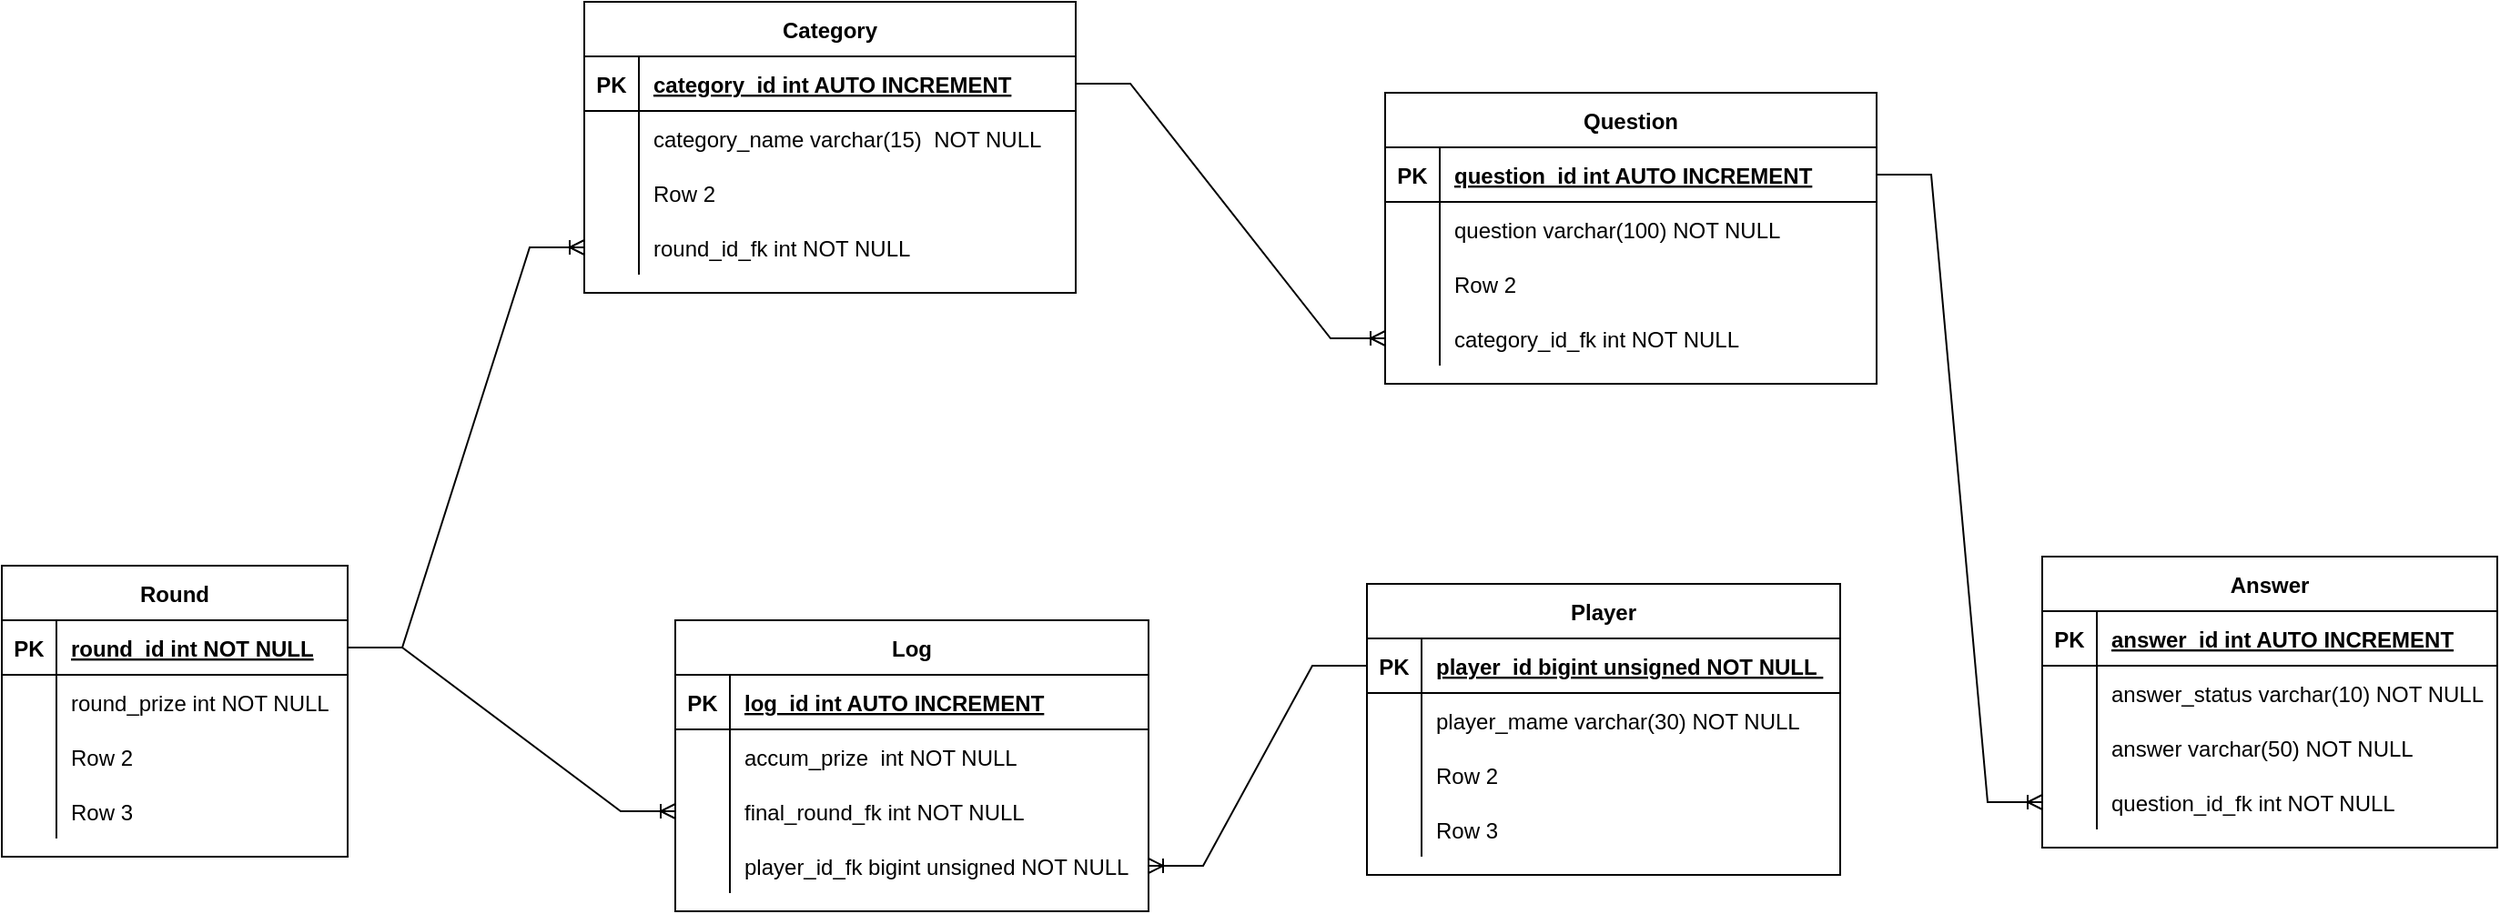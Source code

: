 <mxfile version="15.9.4" type="device"><diagram id="UhuhH1-OIEv0C5cOXjST" name="Page-1"><mxGraphModel dx="2302" dy="762" grid="1" gridSize="10" guides="1" tooltips="1" connect="1" arrows="1" fold="1" page="1" pageScale="1" pageWidth="827" pageHeight="1169" math="0" shadow="0"><root><mxCell id="0"/><mxCell id="1" parent="0"/><mxCell id="XwOcm4Uw_l2Md5U9J8c--1" value="Player" style="shape=table;startSize=30;container=1;collapsible=1;childLayout=tableLayout;fixedRows=1;rowLines=0;fontStyle=1;align=center;resizeLast=1;" vertex="1" parent="1"><mxGeometry x="870" y="440" width="260" height="160" as="geometry"/></mxCell><mxCell id="XwOcm4Uw_l2Md5U9J8c--2" value="" style="shape=partialRectangle;collapsible=0;dropTarget=0;pointerEvents=0;fillColor=none;top=0;left=0;bottom=1;right=0;points=[[0,0.5],[1,0.5]];portConstraint=eastwest;" vertex="1" parent="XwOcm4Uw_l2Md5U9J8c--1"><mxGeometry y="30" width="260" height="30" as="geometry"/></mxCell><mxCell id="XwOcm4Uw_l2Md5U9J8c--3" value="PK" style="shape=partialRectangle;connectable=0;fillColor=none;top=0;left=0;bottom=0;right=0;fontStyle=1;overflow=hidden;" vertex="1" parent="XwOcm4Uw_l2Md5U9J8c--2"><mxGeometry width="30" height="30" as="geometry"><mxRectangle width="30" height="30" as="alternateBounds"/></mxGeometry></mxCell><mxCell id="XwOcm4Uw_l2Md5U9J8c--4" value="player_id bigint unsigned NOT NULL " style="shape=partialRectangle;connectable=0;fillColor=none;top=0;left=0;bottom=0;right=0;align=left;spacingLeft=6;fontStyle=5;overflow=hidden;" vertex="1" parent="XwOcm4Uw_l2Md5U9J8c--2"><mxGeometry x="30" width="230" height="30" as="geometry"><mxRectangle width="230" height="30" as="alternateBounds"/></mxGeometry></mxCell><mxCell id="XwOcm4Uw_l2Md5U9J8c--5" value="" style="shape=partialRectangle;collapsible=0;dropTarget=0;pointerEvents=0;fillColor=none;top=0;left=0;bottom=0;right=0;points=[[0,0.5],[1,0.5]];portConstraint=eastwest;" vertex="1" parent="XwOcm4Uw_l2Md5U9J8c--1"><mxGeometry y="60" width="260" height="30" as="geometry"/></mxCell><mxCell id="XwOcm4Uw_l2Md5U9J8c--6" value="" style="shape=partialRectangle;connectable=0;fillColor=none;top=0;left=0;bottom=0;right=0;editable=1;overflow=hidden;" vertex="1" parent="XwOcm4Uw_l2Md5U9J8c--5"><mxGeometry width="30" height="30" as="geometry"><mxRectangle width="30" height="30" as="alternateBounds"/></mxGeometry></mxCell><mxCell id="XwOcm4Uw_l2Md5U9J8c--7" value="player_mame varchar(30) NOT NULL" style="shape=partialRectangle;connectable=0;fillColor=none;top=0;left=0;bottom=0;right=0;align=left;spacingLeft=6;overflow=hidden;" vertex="1" parent="XwOcm4Uw_l2Md5U9J8c--5"><mxGeometry x="30" width="230" height="30" as="geometry"><mxRectangle width="230" height="30" as="alternateBounds"/></mxGeometry></mxCell><mxCell id="XwOcm4Uw_l2Md5U9J8c--8" value="" style="shape=partialRectangle;collapsible=0;dropTarget=0;pointerEvents=0;fillColor=none;top=0;left=0;bottom=0;right=0;points=[[0,0.5],[1,0.5]];portConstraint=eastwest;" vertex="1" parent="XwOcm4Uw_l2Md5U9J8c--1"><mxGeometry y="90" width="260" height="30" as="geometry"/></mxCell><mxCell id="XwOcm4Uw_l2Md5U9J8c--9" value="" style="shape=partialRectangle;connectable=0;fillColor=none;top=0;left=0;bottom=0;right=0;editable=1;overflow=hidden;" vertex="1" parent="XwOcm4Uw_l2Md5U9J8c--8"><mxGeometry width="30" height="30" as="geometry"><mxRectangle width="30" height="30" as="alternateBounds"/></mxGeometry></mxCell><mxCell id="XwOcm4Uw_l2Md5U9J8c--10" value="Row 2" style="shape=partialRectangle;connectable=0;fillColor=none;top=0;left=0;bottom=0;right=0;align=left;spacingLeft=6;overflow=hidden;" vertex="1" parent="XwOcm4Uw_l2Md5U9J8c--8"><mxGeometry x="30" width="230" height="30" as="geometry"><mxRectangle width="230" height="30" as="alternateBounds"/></mxGeometry></mxCell><mxCell id="XwOcm4Uw_l2Md5U9J8c--11" value="" style="shape=partialRectangle;collapsible=0;dropTarget=0;pointerEvents=0;fillColor=none;top=0;left=0;bottom=0;right=0;points=[[0,0.5],[1,0.5]];portConstraint=eastwest;" vertex="1" parent="XwOcm4Uw_l2Md5U9J8c--1"><mxGeometry y="120" width="260" height="30" as="geometry"/></mxCell><mxCell id="XwOcm4Uw_l2Md5U9J8c--12" value="" style="shape=partialRectangle;connectable=0;fillColor=none;top=0;left=0;bottom=0;right=0;editable=1;overflow=hidden;" vertex="1" parent="XwOcm4Uw_l2Md5U9J8c--11"><mxGeometry width="30" height="30" as="geometry"><mxRectangle width="30" height="30" as="alternateBounds"/></mxGeometry></mxCell><mxCell id="XwOcm4Uw_l2Md5U9J8c--13" value="Row 3" style="shape=partialRectangle;connectable=0;fillColor=none;top=0;left=0;bottom=0;right=0;align=left;spacingLeft=6;overflow=hidden;" vertex="1" parent="XwOcm4Uw_l2Md5U9J8c--11"><mxGeometry x="30" width="230" height="30" as="geometry"><mxRectangle width="230" height="30" as="alternateBounds"/></mxGeometry></mxCell><mxCell id="XwOcm4Uw_l2Md5U9J8c--14" value="Question" style="shape=table;startSize=30;container=1;collapsible=1;childLayout=tableLayout;fixedRows=1;rowLines=0;fontStyle=1;align=center;resizeLast=1;" vertex="1" parent="1"><mxGeometry x="880" y="170" width="270" height="160" as="geometry"/></mxCell><mxCell id="XwOcm4Uw_l2Md5U9J8c--15" value="" style="shape=partialRectangle;collapsible=0;dropTarget=0;pointerEvents=0;fillColor=none;top=0;left=0;bottom=1;right=0;points=[[0,0.5],[1,0.5]];portConstraint=eastwest;" vertex="1" parent="XwOcm4Uw_l2Md5U9J8c--14"><mxGeometry y="30" width="270" height="30" as="geometry"/></mxCell><mxCell id="XwOcm4Uw_l2Md5U9J8c--16" value="PK" style="shape=partialRectangle;connectable=0;fillColor=none;top=0;left=0;bottom=0;right=0;fontStyle=1;overflow=hidden;" vertex="1" parent="XwOcm4Uw_l2Md5U9J8c--15"><mxGeometry width="30" height="30" as="geometry"><mxRectangle width="30" height="30" as="alternateBounds"/></mxGeometry></mxCell><mxCell id="XwOcm4Uw_l2Md5U9J8c--17" value="question_id int AUTO INCREMENT" style="shape=partialRectangle;connectable=0;fillColor=none;top=0;left=0;bottom=0;right=0;align=left;spacingLeft=6;fontStyle=5;overflow=hidden;" vertex="1" parent="XwOcm4Uw_l2Md5U9J8c--15"><mxGeometry x="30" width="240" height="30" as="geometry"><mxRectangle width="240" height="30" as="alternateBounds"/></mxGeometry></mxCell><mxCell id="XwOcm4Uw_l2Md5U9J8c--18" value="" style="shape=partialRectangle;collapsible=0;dropTarget=0;pointerEvents=0;fillColor=none;top=0;left=0;bottom=0;right=0;points=[[0,0.5],[1,0.5]];portConstraint=eastwest;" vertex="1" parent="XwOcm4Uw_l2Md5U9J8c--14"><mxGeometry y="60" width="270" height="30" as="geometry"/></mxCell><mxCell id="XwOcm4Uw_l2Md5U9J8c--19" value="" style="shape=partialRectangle;connectable=0;fillColor=none;top=0;left=0;bottom=0;right=0;editable=1;overflow=hidden;" vertex="1" parent="XwOcm4Uw_l2Md5U9J8c--18"><mxGeometry width="30" height="30" as="geometry"><mxRectangle width="30" height="30" as="alternateBounds"/></mxGeometry></mxCell><mxCell id="XwOcm4Uw_l2Md5U9J8c--20" value="question varchar(100) NOT NULL" style="shape=partialRectangle;connectable=0;fillColor=none;top=0;left=0;bottom=0;right=0;align=left;spacingLeft=6;overflow=hidden;" vertex="1" parent="XwOcm4Uw_l2Md5U9J8c--18"><mxGeometry x="30" width="240" height="30" as="geometry"><mxRectangle width="240" height="30" as="alternateBounds"/></mxGeometry></mxCell><mxCell id="XwOcm4Uw_l2Md5U9J8c--21" value="" style="shape=partialRectangle;collapsible=0;dropTarget=0;pointerEvents=0;fillColor=none;top=0;left=0;bottom=0;right=0;points=[[0,0.5],[1,0.5]];portConstraint=eastwest;" vertex="1" parent="XwOcm4Uw_l2Md5U9J8c--14"><mxGeometry y="90" width="270" height="30" as="geometry"/></mxCell><mxCell id="XwOcm4Uw_l2Md5U9J8c--22" value="" style="shape=partialRectangle;connectable=0;fillColor=none;top=0;left=0;bottom=0;right=0;editable=1;overflow=hidden;" vertex="1" parent="XwOcm4Uw_l2Md5U9J8c--21"><mxGeometry width="30" height="30" as="geometry"><mxRectangle width="30" height="30" as="alternateBounds"/></mxGeometry></mxCell><mxCell id="XwOcm4Uw_l2Md5U9J8c--23" value="Row 2" style="shape=partialRectangle;connectable=0;fillColor=none;top=0;left=0;bottom=0;right=0;align=left;spacingLeft=6;overflow=hidden;" vertex="1" parent="XwOcm4Uw_l2Md5U9J8c--21"><mxGeometry x="30" width="240" height="30" as="geometry"><mxRectangle width="240" height="30" as="alternateBounds"/></mxGeometry></mxCell><mxCell id="XwOcm4Uw_l2Md5U9J8c--24" value="" style="shape=partialRectangle;collapsible=0;dropTarget=0;pointerEvents=0;fillColor=none;top=0;left=0;bottom=0;right=0;points=[[0,0.5],[1,0.5]];portConstraint=eastwest;" vertex="1" parent="XwOcm4Uw_l2Md5U9J8c--14"><mxGeometry y="120" width="270" height="30" as="geometry"/></mxCell><mxCell id="XwOcm4Uw_l2Md5U9J8c--25" value="" style="shape=partialRectangle;connectable=0;fillColor=none;top=0;left=0;bottom=0;right=0;editable=1;overflow=hidden;" vertex="1" parent="XwOcm4Uw_l2Md5U9J8c--24"><mxGeometry width="30" height="30" as="geometry"><mxRectangle width="30" height="30" as="alternateBounds"/></mxGeometry></mxCell><mxCell id="XwOcm4Uw_l2Md5U9J8c--26" value="category_id_fk int NOT NULL" style="shape=partialRectangle;connectable=0;fillColor=none;top=0;left=0;bottom=0;right=0;align=left;spacingLeft=6;overflow=hidden;" vertex="1" parent="XwOcm4Uw_l2Md5U9J8c--24"><mxGeometry x="30" width="240" height="30" as="geometry"><mxRectangle width="240" height="30" as="alternateBounds"/></mxGeometry></mxCell><mxCell id="XwOcm4Uw_l2Md5U9J8c--27" value="Log" style="shape=table;startSize=30;container=1;collapsible=1;childLayout=tableLayout;fixedRows=1;rowLines=0;fontStyle=1;align=center;resizeLast=1;" vertex="1" parent="1"><mxGeometry x="490" y="460" width="260" height="160" as="geometry"/></mxCell><mxCell id="XwOcm4Uw_l2Md5U9J8c--28" value="" style="shape=partialRectangle;collapsible=0;dropTarget=0;pointerEvents=0;fillColor=none;top=0;left=0;bottom=1;right=0;points=[[0,0.5],[1,0.5]];portConstraint=eastwest;" vertex="1" parent="XwOcm4Uw_l2Md5U9J8c--27"><mxGeometry y="30" width="260" height="30" as="geometry"/></mxCell><mxCell id="XwOcm4Uw_l2Md5U9J8c--29" value="PK" style="shape=partialRectangle;connectable=0;fillColor=none;top=0;left=0;bottom=0;right=0;fontStyle=1;overflow=hidden;" vertex="1" parent="XwOcm4Uw_l2Md5U9J8c--28"><mxGeometry width="30" height="30" as="geometry"><mxRectangle width="30" height="30" as="alternateBounds"/></mxGeometry></mxCell><mxCell id="XwOcm4Uw_l2Md5U9J8c--30" value="log_id int AUTO INCREMENT" style="shape=partialRectangle;connectable=0;fillColor=none;top=0;left=0;bottom=0;right=0;align=left;spacingLeft=6;fontStyle=5;overflow=hidden;" vertex="1" parent="XwOcm4Uw_l2Md5U9J8c--28"><mxGeometry x="30" width="230" height="30" as="geometry"><mxRectangle width="230" height="30" as="alternateBounds"/></mxGeometry></mxCell><mxCell id="XwOcm4Uw_l2Md5U9J8c--31" value="" style="shape=partialRectangle;collapsible=0;dropTarget=0;pointerEvents=0;fillColor=none;top=0;left=0;bottom=0;right=0;points=[[0,0.5],[1,0.5]];portConstraint=eastwest;" vertex="1" parent="XwOcm4Uw_l2Md5U9J8c--27"><mxGeometry y="60" width="260" height="30" as="geometry"/></mxCell><mxCell id="XwOcm4Uw_l2Md5U9J8c--32" value="" style="shape=partialRectangle;connectable=0;fillColor=none;top=0;left=0;bottom=0;right=0;editable=1;overflow=hidden;" vertex="1" parent="XwOcm4Uw_l2Md5U9J8c--31"><mxGeometry width="30" height="30" as="geometry"><mxRectangle width="30" height="30" as="alternateBounds"/></mxGeometry></mxCell><mxCell id="XwOcm4Uw_l2Md5U9J8c--33" value="accum_prize  int NOT NULL" style="shape=partialRectangle;connectable=0;fillColor=none;top=0;left=0;bottom=0;right=0;align=left;spacingLeft=6;overflow=hidden;" vertex="1" parent="XwOcm4Uw_l2Md5U9J8c--31"><mxGeometry x="30" width="230" height="30" as="geometry"><mxRectangle width="230" height="30" as="alternateBounds"/></mxGeometry></mxCell><mxCell id="XwOcm4Uw_l2Md5U9J8c--34" value="" style="shape=partialRectangle;collapsible=0;dropTarget=0;pointerEvents=0;fillColor=none;top=0;left=0;bottom=0;right=0;points=[[0,0.5],[1,0.5]];portConstraint=eastwest;" vertex="1" parent="XwOcm4Uw_l2Md5U9J8c--27"><mxGeometry y="90" width="260" height="30" as="geometry"/></mxCell><mxCell id="XwOcm4Uw_l2Md5U9J8c--35" value="" style="shape=partialRectangle;connectable=0;fillColor=none;top=0;left=0;bottom=0;right=0;editable=1;overflow=hidden;" vertex="1" parent="XwOcm4Uw_l2Md5U9J8c--34"><mxGeometry width="30" height="30" as="geometry"><mxRectangle width="30" height="30" as="alternateBounds"/></mxGeometry></mxCell><mxCell id="XwOcm4Uw_l2Md5U9J8c--36" value="final_round_fk int NOT NULL" style="shape=partialRectangle;connectable=0;fillColor=none;top=0;left=0;bottom=0;right=0;align=left;spacingLeft=6;overflow=hidden;" vertex="1" parent="XwOcm4Uw_l2Md5U9J8c--34"><mxGeometry x="30" width="230" height="30" as="geometry"><mxRectangle width="230" height="30" as="alternateBounds"/></mxGeometry></mxCell><mxCell id="XwOcm4Uw_l2Md5U9J8c--37" value="" style="shape=partialRectangle;collapsible=0;dropTarget=0;pointerEvents=0;fillColor=none;top=0;left=0;bottom=0;right=0;points=[[0,0.5],[1,0.5]];portConstraint=eastwest;" vertex="1" parent="XwOcm4Uw_l2Md5U9J8c--27"><mxGeometry y="120" width="260" height="30" as="geometry"/></mxCell><mxCell id="XwOcm4Uw_l2Md5U9J8c--38" value="" style="shape=partialRectangle;connectable=0;fillColor=none;top=0;left=0;bottom=0;right=0;editable=1;overflow=hidden;" vertex="1" parent="XwOcm4Uw_l2Md5U9J8c--37"><mxGeometry width="30" height="30" as="geometry"><mxRectangle width="30" height="30" as="alternateBounds"/></mxGeometry></mxCell><mxCell id="XwOcm4Uw_l2Md5U9J8c--39" value="player_id_fk bigint unsigned NOT NULL" style="shape=partialRectangle;connectable=0;fillColor=none;top=0;left=0;bottom=0;right=0;align=left;spacingLeft=6;overflow=hidden;" vertex="1" parent="XwOcm4Uw_l2Md5U9J8c--37"><mxGeometry x="30" width="230" height="30" as="geometry"><mxRectangle width="230" height="30" as="alternateBounds"/></mxGeometry></mxCell><mxCell id="XwOcm4Uw_l2Md5U9J8c--40" value="Round" style="shape=table;startSize=30;container=1;collapsible=1;childLayout=tableLayout;fixedRows=1;rowLines=0;fontStyle=1;align=center;resizeLast=1;" vertex="1" parent="1"><mxGeometry x="120" y="430" width="190" height="160" as="geometry"/></mxCell><mxCell id="XwOcm4Uw_l2Md5U9J8c--41" value="" style="shape=partialRectangle;collapsible=0;dropTarget=0;pointerEvents=0;fillColor=none;top=0;left=0;bottom=1;right=0;points=[[0,0.5],[1,0.5]];portConstraint=eastwest;" vertex="1" parent="XwOcm4Uw_l2Md5U9J8c--40"><mxGeometry y="30" width="190" height="30" as="geometry"/></mxCell><mxCell id="XwOcm4Uw_l2Md5U9J8c--42" value="PK" style="shape=partialRectangle;connectable=0;fillColor=none;top=0;left=0;bottom=0;right=0;fontStyle=1;overflow=hidden;" vertex="1" parent="XwOcm4Uw_l2Md5U9J8c--41"><mxGeometry width="30" height="30" as="geometry"><mxRectangle width="30" height="30" as="alternateBounds"/></mxGeometry></mxCell><mxCell id="XwOcm4Uw_l2Md5U9J8c--43" value="round_id int NOT NULL" style="shape=partialRectangle;connectable=0;fillColor=none;top=0;left=0;bottom=0;right=0;align=left;spacingLeft=6;fontStyle=5;overflow=hidden;" vertex="1" parent="XwOcm4Uw_l2Md5U9J8c--41"><mxGeometry x="30" width="160" height="30" as="geometry"><mxRectangle width="160" height="30" as="alternateBounds"/></mxGeometry></mxCell><mxCell id="XwOcm4Uw_l2Md5U9J8c--44" value="" style="shape=partialRectangle;collapsible=0;dropTarget=0;pointerEvents=0;fillColor=none;top=0;left=0;bottom=0;right=0;points=[[0,0.5],[1,0.5]];portConstraint=eastwest;" vertex="1" parent="XwOcm4Uw_l2Md5U9J8c--40"><mxGeometry y="60" width="190" height="30" as="geometry"/></mxCell><mxCell id="XwOcm4Uw_l2Md5U9J8c--45" value="" style="shape=partialRectangle;connectable=0;fillColor=none;top=0;left=0;bottom=0;right=0;editable=1;overflow=hidden;" vertex="1" parent="XwOcm4Uw_l2Md5U9J8c--44"><mxGeometry width="30" height="30" as="geometry"><mxRectangle width="30" height="30" as="alternateBounds"/></mxGeometry></mxCell><mxCell id="XwOcm4Uw_l2Md5U9J8c--46" value="round_prize int NOT NULL" style="shape=partialRectangle;connectable=0;fillColor=none;top=0;left=0;bottom=0;right=0;align=left;spacingLeft=6;overflow=hidden;" vertex="1" parent="XwOcm4Uw_l2Md5U9J8c--44"><mxGeometry x="30" width="160" height="30" as="geometry"><mxRectangle width="160" height="30" as="alternateBounds"/></mxGeometry></mxCell><mxCell id="XwOcm4Uw_l2Md5U9J8c--47" value="" style="shape=partialRectangle;collapsible=0;dropTarget=0;pointerEvents=0;fillColor=none;top=0;left=0;bottom=0;right=0;points=[[0,0.5],[1,0.5]];portConstraint=eastwest;" vertex="1" parent="XwOcm4Uw_l2Md5U9J8c--40"><mxGeometry y="90" width="190" height="30" as="geometry"/></mxCell><mxCell id="XwOcm4Uw_l2Md5U9J8c--48" value="" style="shape=partialRectangle;connectable=0;fillColor=none;top=0;left=0;bottom=0;right=0;editable=1;overflow=hidden;" vertex="1" parent="XwOcm4Uw_l2Md5U9J8c--47"><mxGeometry width="30" height="30" as="geometry"><mxRectangle width="30" height="30" as="alternateBounds"/></mxGeometry></mxCell><mxCell id="XwOcm4Uw_l2Md5U9J8c--49" value="Row 2" style="shape=partialRectangle;connectable=0;fillColor=none;top=0;left=0;bottom=0;right=0;align=left;spacingLeft=6;overflow=hidden;" vertex="1" parent="XwOcm4Uw_l2Md5U9J8c--47"><mxGeometry x="30" width="160" height="30" as="geometry"><mxRectangle width="160" height="30" as="alternateBounds"/></mxGeometry></mxCell><mxCell id="XwOcm4Uw_l2Md5U9J8c--50" value="" style="shape=partialRectangle;collapsible=0;dropTarget=0;pointerEvents=0;fillColor=none;top=0;left=0;bottom=0;right=0;points=[[0,0.5],[1,0.5]];portConstraint=eastwest;" vertex="1" parent="XwOcm4Uw_l2Md5U9J8c--40"><mxGeometry y="120" width="190" height="30" as="geometry"/></mxCell><mxCell id="XwOcm4Uw_l2Md5U9J8c--51" value="" style="shape=partialRectangle;connectable=0;fillColor=none;top=0;left=0;bottom=0;right=0;editable=1;overflow=hidden;" vertex="1" parent="XwOcm4Uw_l2Md5U9J8c--50"><mxGeometry width="30" height="30" as="geometry"><mxRectangle width="30" height="30" as="alternateBounds"/></mxGeometry></mxCell><mxCell id="XwOcm4Uw_l2Md5U9J8c--52" value="Row 3" style="shape=partialRectangle;connectable=0;fillColor=none;top=0;left=0;bottom=0;right=0;align=left;spacingLeft=6;overflow=hidden;" vertex="1" parent="XwOcm4Uw_l2Md5U9J8c--50"><mxGeometry x="30" width="160" height="30" as="geometry"><mxRectangle width="160" height="30" as="alternateBounds"/></mxGeometry></mxCell><mxCell id="XwOcm4Uw_l2Md5U9J8c--53" value="Category" style="shape=table;startSize=30;container=1;collapsible=1;childLayout=tableLayout;fixedRows=1;rowLines=0;fontStyle=1;align=center;resizeLast=1;" vertex="1" parent="1"><mxGeometry x="440" y="120" width="270" height="160" as="geometry"/></mxCell><mxCell id="XwOcm4Uw_l2Md5U9J8c--54" value="" style="shape=partialRectangle;collapsible=0;dropTarget=0;pointerEvents=0;fillColor=none;top=0;left=0;bottom=1;right=0;points=[[0,0.5],[1,0.5]];portConstraint=eastwest;" vertex="1" parent="XwOcm4Uw_l2Md5U9J8c--53"><mxGeometry y="30" width="270" height="30" as="geometry"/></mxCell><mxCell id="XwOcm4Uw_l2Md5U9J8c--55" value="PK" style="shape=partialRectangle;connectable=0;fillColor=none;top=0;left=0;bottom=0;right=0;fontStyle=1;overflow=hidden;" vertex="1" parent="XwOcm4Uw_l2Md5U9J8c--54"><mxGeometry width="30" height="30" as="geometry"><mxRectangle width="30" height="30" as="alternateBounds"/></mxGeometry></mxCell><mxCell id="XwOcm4Uw_l2Md5U9J8c--56" value="category_id int AUTO INCREMENT" style="shape=partialRectangle;connectable=0;fillColor=none;top=0;left=0;bottom=0;right=0;align=left;spacingLeft=6;fontStyle=5;overflow=hidden;" vertex="1" parent="XwOcm4Uw_l2Md5U9J8c--54"><mxGeometry x="30" width="240" height="30" as="geometry"><mxRectangle width="240" height="30" as="alternateBounds"/></mxGeometry></mxCell><mxCell id="XwOcm4Uw_l2Md5U9J8c--57" value="" style="shape=partialRectangle;collapsible=0;dropTarget=0;pointerEvents=0;fillColor=none;top=0;left=0;bottom=0;right=0;points=[[0,0.5],[1,0.5]];portConstraint=eastwest;" vertex="1" parent="XwOcm4Uw_l2Md5U9J8c--53"><mxGeometry y="60" width="270" height="30" as="geometry"/></mxCell><mxCell id="XwOcm4Uw_l2Md5U9J8c--58" value="" style="shape=partialRectangle;connectable=0;fillColor=none;top=0;left=0;bottom=0;right=0;editable=1;overflow=hidden;" vertex="1" parent="XwOcm4Uw_l2Md5U9J8c--57"><mxGeometry width="30" height="30" as="geometry"><mxRectangle width="30" height="30" as="alternateBounds"/></mxGeometry></mxCell><mxCell id="XwOcm4Uw_l2Md5U9J8c--59" value="category_name varchar(15)  NOT NULL" style="shape=partialRectangle;connectable=0;fillColor=none;top=0;left=0;bottom=0;right=0;align=left;spacingLeft=6;overflow=hidden;" vertex="1" parent="XwOcm4Uw_l2Md5U9J8c--57"><mxGeometry x="30" width="240" height="30" as="geometry"><mxRectangle width="240" height="30" as="alternateBounds"/></mxGeometry></mxCell><mxCell id="XwOcm4Uw_l2Md5U9J8c--60" value="" style="shape=partialRectangle;collapsible=0;dropTarget=0;pointerEvents=0;fillColor=none;top=0;left=0;bottom=0;right=0;points=[[0,0.5],[1,0.5]];portConstraint=eastwest;" vertex="1" parent="XwOcm4Uw_l2Md5U9J8c--53"><mxGeometry y="90" width="270" height="30" as="geometry"/></mxCell><mxCell id="XwOcm4Uw_l2Md5U9J8c--61" value="" style="shape=partialRectangle;connectable=0;fillColor=none;top=0;left=0;bottom=0;right=0;editable=1;overflow=hidden;" vertex="1" parent="XwOcm4Uw_l2Md5U9J8c--60"><mxGeometry width="30" height="30" as="geometry"><mxRectangle width="30" height="30" as="alternateBounds"/></mxGeometry></mxCell><mxCell id="XwOcm4Uw_l2Md5U9J8c--62" value="Row 2" style="shape=partialRectangle;connectable=0;fillColor=none;top=0;left=0;bottom=0;right=0;align=left;spacingLeft=6;overflow=hidden;" vertex="1" parent="XwOcm4Uw_l2Md5U9J8c--60"><mxGeometry x="30" width="240" height="30" as="geometry"><mxRectangle width="240" height="30" as="alternateBounds"/></mxGeometry></mxCell><mxCell id="XwOcm4Uw_l2Md5U9J8c--63" value="" style="shape=partialRectangle;collapsible=0;dropTarget=0;pointerEvents=0;fillColor=none;top=0;left=0;bottom=0;right=0;points=[[0,0.5],[1,0.5]];portConstraint=eastwest;" vertex="1" parent="XwOcm4Uw_l2Md5U9J8c--53"><mxGeometry y="120" width="270" height="30" as="geometry"/></mxCell><mxCell id="XwOcm4Uw_l2Md5U9J8c--64" value="" style="shape=partialRectangle;connectable=0;fillColor=none;top=0;left=0;bottom=0;right=0;editable=1;overflow=hidden;" vertex="1" parent="XwOcm4Uw_l2Md5U9J8c--63"><mxGeometry width="30" height="30" as="geometry"><mxRectangle width="30" height="30" as="alternateBounds"/></mxGeometry></mxCell><mxCell id="XwOcm4Uw_l2Md5U9J8c--65" value="round_id_fk int NOT NULL" style="shape=partialRectangle;connectable=0;fillColor=none;top=0;left=0;bottom=0;right=0;align=left;spacingLeft=6;overflow=hidden;" vertex="1" parent="XwOcm4Uw_l2Md5U9J8c--63"><mxGeometry x="30" width="240" height="30" as="geometry"><mxRectangle width="240" height="30" as="alternateBounds"/></mxGeometry></mxCell><mxCell id="XwOcm4Uw_l2Md5U9J8c--66" value="Answer" style="shape=table;startSize=30;container=1;collapsible=1;childLayout=tableLayout;fixedRows=1;rowLines=0;fontStyle=1;align=center;resizeLast=1;" vertex="1" parent="1"><mxGeometry x="1241" y="425" width="250" height="160" as="geometry"/></mxCell><mxCell id="XwOcm4Uw_l2Md5U9J8c--67" value="" style="shape=partialRectangle;collapsible=0;dropTarget=0;pointerEvents=0;fillColor=none;top=0;left=0;bottom=1;right=0;points=[[0,0.5],[1,0.5]];portConstraint=eastwest;" vertex="1" parent="XwOcm4Uw_l2Md5U9J8c--66"><mxGeometry y="30" width="250" height="30" as="geometry"/></mxCell><mxCell id="XwOcm4Uw_l2Md5U9J8c--68" value="PK" style="shape=partialRectangle;connectable=0;fillColor=none;top=0;left=0;bottom=0;right=0;fontStyle=1;overflow=hidden;" vertex="1" parent="XwOcm4Uw_l2Md5U9J8c--67"><mxGeometry width="30" height="30" as="geometry"><mxRectangle width="30" height="30" as="alternateBounds"/></mxGeometry></mxCell><mxCell id="XwOcm4Uw_l2Md5U9J8c--69" value="answer_id int AUTO INCREMENT" style="shape=partialRectangle;connectable=0;fillColor=none;top=0;left=0;bottom=0;right=0;align=left;spacingLeft=6;fontStyle=5;overflow=hidden;" vertex="1" parent="XwOcm4Uw_l2Md5U9J8c--67"><mxGeometry x="30" width="220" height="30" as="geometry"><mxRectangle width="220" height="30" as="alternateBounds"/></mxGeometry></mxCell><mxCell id="XwOcm4Uw_l2Md5U9J8c--70" value="" style="shape=partialRectangle;collapsible=0;dropTarget=0;pointerEvents=0;fillColor=none;top=0;left=0;bottom=0;right=0;points=[[0,0.5],[1,0.5]];portConstraint=eastwest;" vertex="1" parent="XwOcm4Uw_l2Md5U9J8c--66"><mxGeometry y="60" width="250" height="30" as="geometry"/></mxCell><mxCell id="XwOcm4Uw_l2Md5U9J8c--71" value="" style="shape=partialRectangle;connectable=0;fillColor=none;top=0;left=0;bottom=0;right=0;editable=1;overflow=hidden;" vertex="1" parent="XwOcm4Uw_l2Md5U9J8c--70"><mxGeometry width="30" height="30" as="geometry"><mxRectangle width="30" height="30" as="alternateBounds"/></mxGeometry></mxCell><mxCell id="XwOcm4Uw_l2Md5U9J8c--72" value="answer_status varchar(10) NOT NULL" style="shape=partialRectangle;connectable=0;fillColor=none;top=0;left=0;bottom=0;right=0;align=left;spacingLeft=6;overflow=hidden;" vertex="1" parent="XwOcm4Uw_l2Md5U9J8c--70"><mxGeometry x="30" width="220" height="30" as="geometry"><mxRectangle width="220" height="30" as="alternateBounds"/></mxGeometry></mxCell><mxCell id="XwOcm4Uw_l2Md5U9J8c--73" value="" style="shape=partialRectangle;collapsible=0;dropTarget=0;pointerEvents=0;fillColor=none;top=0;left=0;bottom=0;right=0;points=[[0,0.5],[1,0.5]];portConstraint=eastwest;" vertex="1" parent="XwOcm4Uw_l2Md5U9J8c--66"><mxGeometry y="90" width="250" height="30" as="geometry"/></mxCell><mxCell id="XwOcm4Uw_l2Md5U9J8c--74" value="" style="shape=partialRectangle;connectable=0;fillColor=none;top=0;left=0;bottom=0;right=0;editable=1;overflow=hidden;" vertex="1" parent="XwOcm4Uw_l2Md5U9J8c--73"><mxGeometry width="30" height="30" as="geometry"><mxRectangle width="30" height="30" as="alternateBounds"/></mxGeometry></mxCell><mxCell id="XwOcm4Uw_l2Md5U9J8c--75" value="answer varchar(50) NOT NULL" style="shape=partialRectangle;connectable=0;fillColor=none;top=0;left=0;bottom=0;right=0;align=left;spacingLeft=6;overflow=hidden;" vertex="1" parent="XwOcm4Uw_l2Md5U9J8c--73"><mxGeometry x="30" width="220" height="30" as="geometry"><mxRectangle width="220" height="30" as="alternateBounds"/></mxGeometry></mxCell><mxCell id="XwOcm4Uw_l2Md5U9J8c--76" value="" style="shape=partialRectangle;collapsible=0;dropTarget=0;pointerEvents=0;fillColor=none;top=0;left=0;bottom=0;right=0;points=[[0,0.5],[1,0.5]];portConstraint=eastwest;" vertex="1" parent="XwOcm4Uw_l2Md5U9J8c--66"><mxGeometry y="120" width="250" height="30" as="geometry"/></mxCell><mxCell id="XwOcm4Uw_l2Md5U9J8c--77" value="" style="shape=partialRectangle;connectable=0;fillColor=none;top=0;left=0;bottom=0;right=0;editable=1;overflow=hidden;" vertex="1" parent="XwOcm4Uw_l2Md5U9J8c--76"><mxGeometry width="30" height="30" as="geometry"><mxRectangle width="30" height="30" as="alternateBounds"/></mxGeometry></mxCell><mxCell id="XwOcm4Uw_l2Md5U9J8c--78" value="question_id_fk int NOT NULL" style="shape=partialRectangle;connectable=0;fillColor=none;top=0;left=0;bottom=0;right=0;align=left;spacingLeft=6;overflow=hidden;" vertex="1" parent="XwOcm4Uw_l2Md5U9J8c--76"><mxGeometry x="30" width="220" height="30" as="geometry"><mxRectangle width="220" height="30" as="alternateBounds"/></mxGeometry></mxCell><mxCell id="XwOcm4Uw_l2Md5U9J8c--92" value="" style="edgeStyle=entityRelationEdgeStyle;fontSize=12;html=1;endArrow=ERoneToMany;rounded=0;exitX=1;exitY=0.5;exitDx=0;exitDy=0;" edge="1" parent="1" source="XwOcm4Uw_l2Md5U9J8c--54" target="XwOcm4Uw_l2Md5U9J8c--24"><mxGeometry width="100" height="100" relative="1" as="geometry"><mxPoint x="1000" y="380" as="sourcePoint"/><mxPoint x="810" y="230" as="targetPoint"/></mxGeometry></mxCell><mxCell id="XwOcm4Uw_l2Md5U9J8c--93" value="" style="edgeStyle=entityRelationEdgeStyle;fontSize=12;html=1;endArrow=ERoneToMany;rounded=0;exitX=1;exitY=0.5;exitDx=0;exitDy=0;" edge="1" parent="1" source="XwOcm4Uw_l2Md5U9J8c--15" target="XwOcm4Uw_l2Md5U9J8c--76"><mxGeometry width="100" height="100" relative="1" as="geometry"><mxPoint x="1241" y="190" as="sourcePoint"/><mxPoint x="1200" y="490" as="targetPoint"/></mxGeometry></mxCell><mxCell id="XwOcm4Uw_l2Md5U9J8c--95" value="" style="edgeStyle=entityRelationEdgeStyle;fontSize=12;html=1;endArrow=ERoneToMany;rounded=0;exitX=1;exitY=0.5;exitDx=0;exitDy=0;" edge="1" parent="1" source="XwOcm4Uw_l2Md5U9J8c--41" target="XwOcm4Uw_l2Md5U9J8c--63"><mxGeometry width="100" height="100" relative="1" as="geometry"><mxPoint x="440" y="390" as="sourcePoint"/><mxPoint x="380" y="310" as="targetPoint"/></mxGeometry></mxCell><mxCell id="XwOcm4Uw_l2Md5U9J8c--96" value="" style="edgeStyle=entityRelationEdgeStyle;fontSize=12;html=1;endArrow=ERoneToMany;rounded=0;" edge="1" parent="1" source="XwOcm4Uw_l2Md5U9J8c--2" target="XwOcm4Uw_l2Md5U9J8c--37"><mxGeometry width="100" height="100" relative="1" as="geometry"><mxPoint x="640" y="550" as="sourcePoint"/><mxPoint x="795" y="370" as="targetPoint"/></mxGeometry></mxCell><mxCell id="XwOcm4Uw_l2Md5U9J8c--97" value="" style="edgeStyle=entityRelationEdgeStyle;fontSize=12;html=1;endArrow=ERoneToMany;rounded=0;" edge="1" parent="1" source="XwOcm4Uw_l2Md5U9J8c--41" target="XwOcm4Uw_l2Md5U9J8c--34"><mxGeometry width="100" height="100" relative="1" as="geometry"><mxPoint x="490" y="560" as="sourcePoint"/><mxPoint x="645" y="380" as="targetPoint"/></mxGeometry></mxCell></root></mxGraphModel></diagram></mxfile>